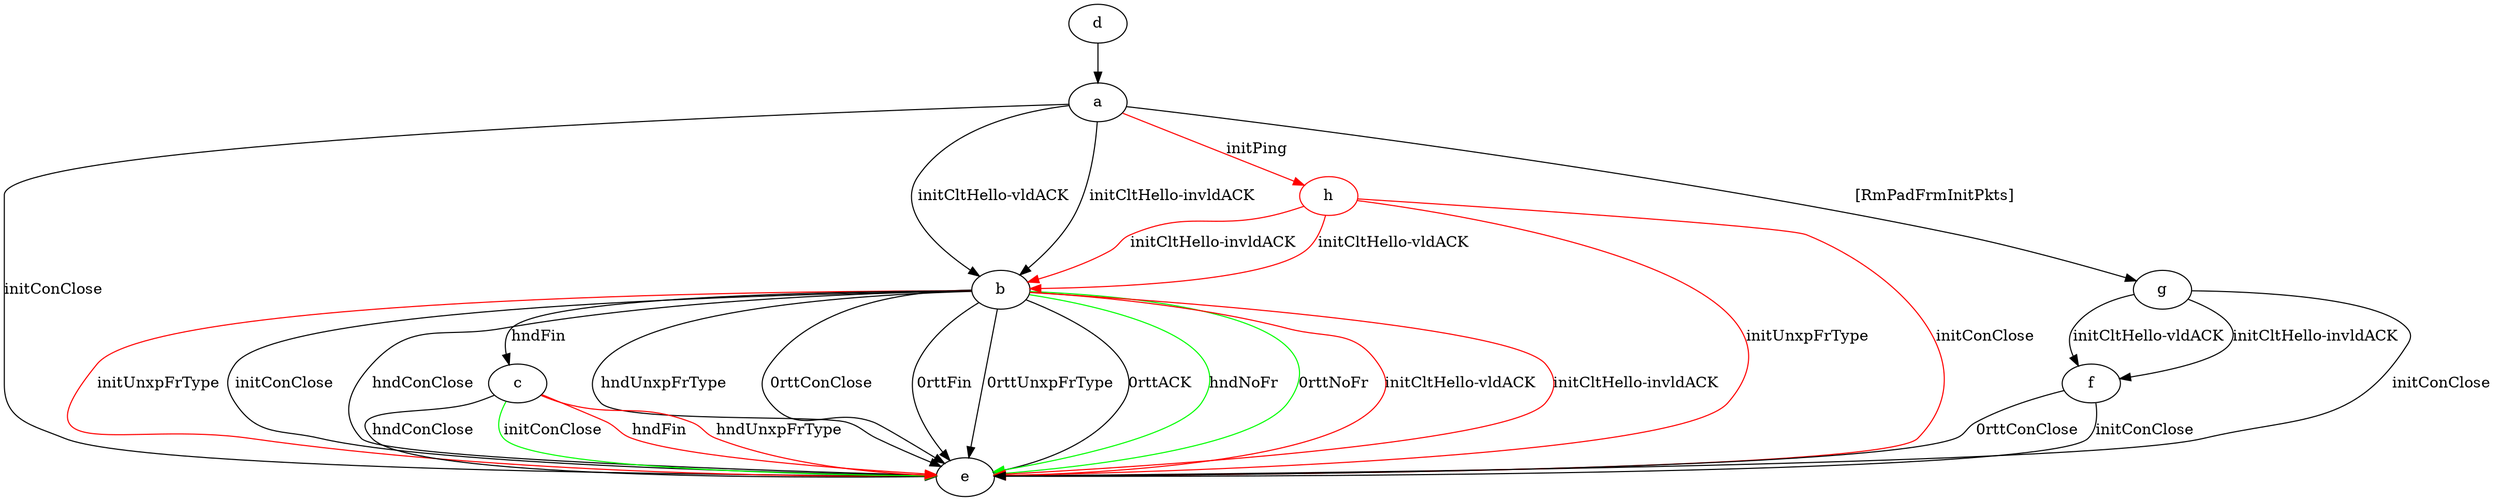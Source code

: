 digraph "" {
	a -> b	[key=0,
		label="initCltHello-vldACK "];
	a -> b	[key=1,
		label="initCltHello-invldACK "];
	a -> e	[key=0,
		label="initConClose "];
	a -> g	[key=0,
		label="[RmPadFrmInitPkts] "];
	h	[color=red];
	a -> h	[key=0,
		color=red,
		label="initPing "];
	b -> c	[key=0,
		label="hndFin "];
	b -> e	[key=0,
		label="initConClose "];
	b -> e	[key=1,
		label="hndConClose "];
	b -> e	[key=2,
		label="hndUnxpFrType "];
	b -> e	[key=3,
		label="0rttConClose "];
	b -> e	[key=4,
		label="0rttFin "];
	b -> e	[key=5,
		label="0rttUnxpFrType "];
	b -> e	[key=6,
		label="0rttACK "];
	b -> e	[key=7,
		color=green,
		label="hndNoFr "];
	b -> e	[key=8,
		color=green,
		label="0rttNoFr "];
	b -> e	[key=9,
		color=red,
		label="initCltHello-vldACK "];
	b -> e	[key=10,
		color=red,
		label="initCltHello-invldACK "];
	b -> e	[key=11,
		color=red,
		label="initUnxpFrType "];
	c -> e	[key=0,
		label="hndConClose "];
	c -> e	[key=1,
		color=green,
		label="initConClose "];
	c -> e	[key=2,
		color=red,
		label="hndFin "];
	c -> e	[key=3,
		color=red,
		label="hndUnxpFrType "];
	d -> a	[key=0];
	f -> e	[key=0,
		label="initConClose "];
	f -> e	[key=1,
		label="0rttConClose "];
	g -> e	[key=0,
		label="initConClose "];
	g -> f	[key=0,
		label="initCltHello-vldACK "];
	g -> f	[key=1,
		label="initCltHello-invldACK "];
	h -> b	[key=0,
		color=red,
		label="initCltHello-vldACK "];
	h -> b	[key=1,
		color=red,
		label="initCltHello-invldACK "];
	h -> e	[key=0,
		color=red,
		label="initConClose "];
	h -> e	[key=1,
		color=red,
		label="initUnxpFrType "];
}
